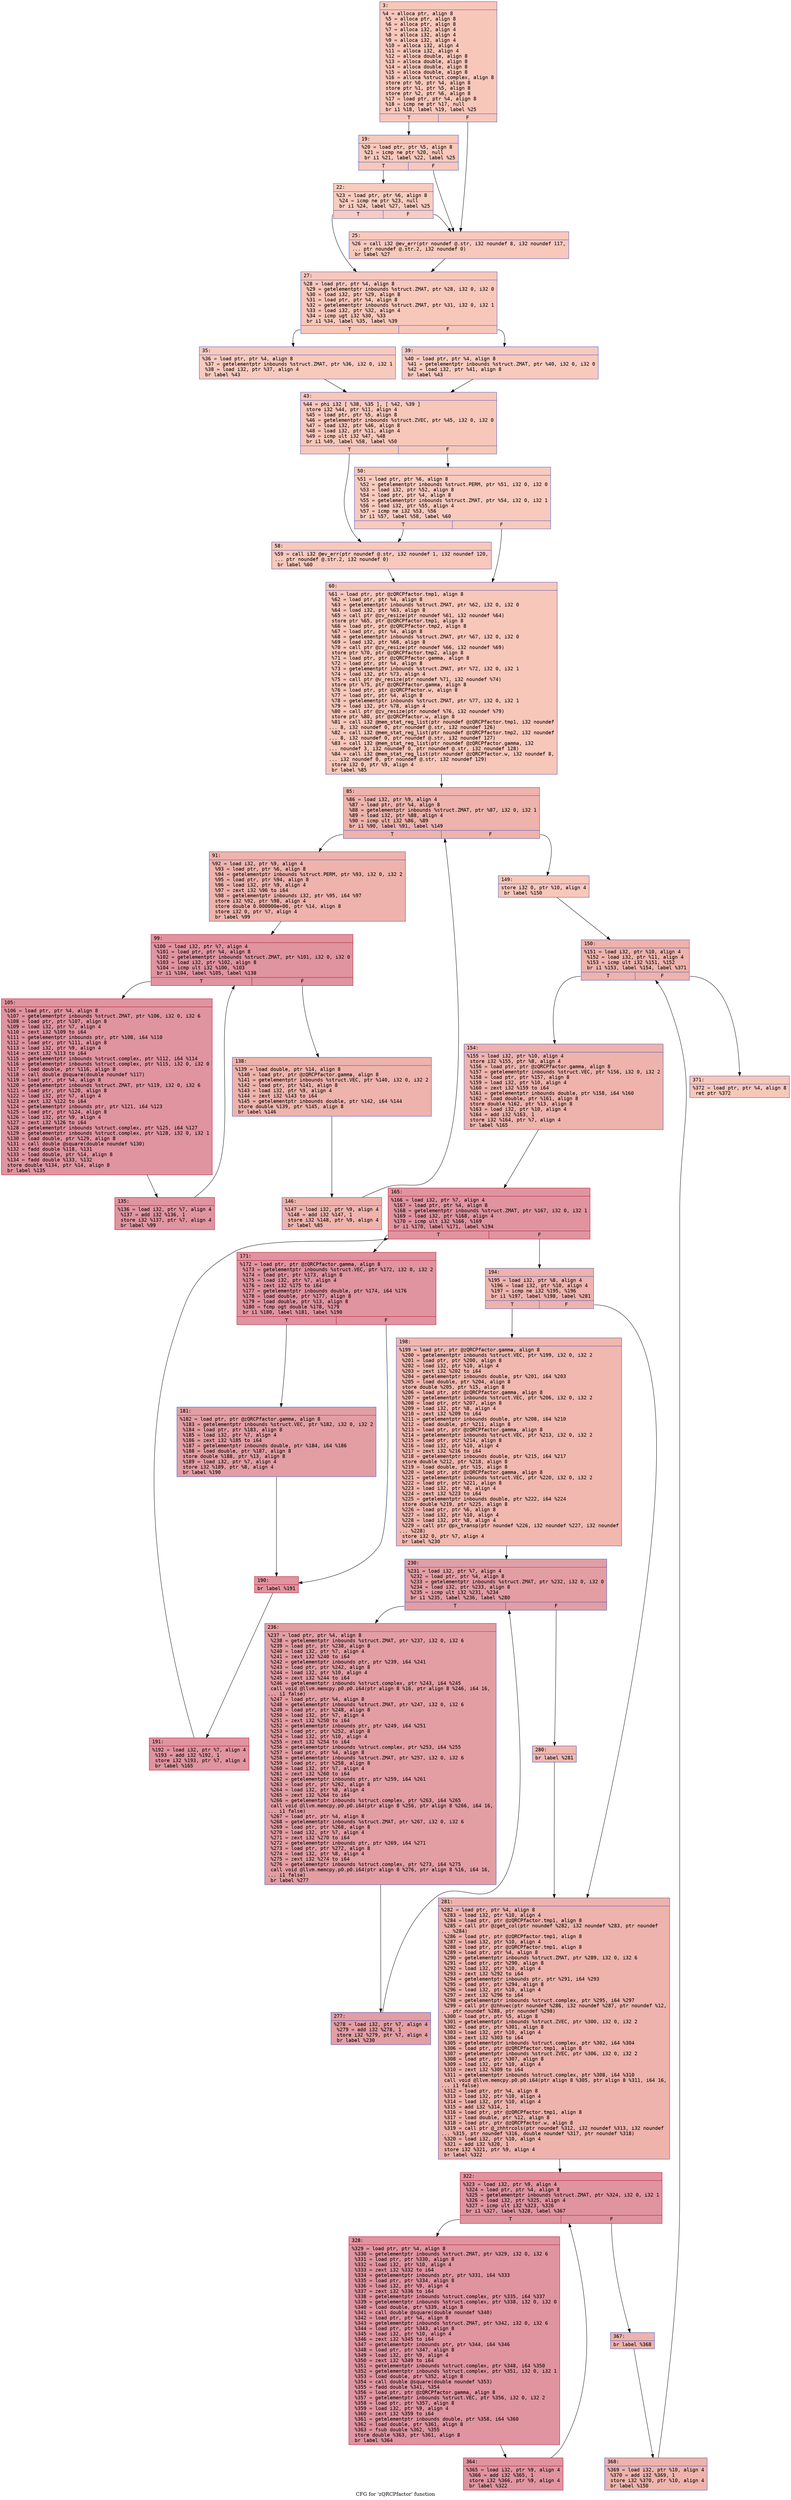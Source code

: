 digraph "CFG for 'zQRCPfactor' function" {
	label="CFG for 'zQRCPfactor' function";

	Node0x6000022767b0 [shape=record,color="#3d50c3ff", style=filled, fillcolor="#ec7f6370" fontname="Courier",label="{3:\l|  %4 = alloca ptr, align 8\l  %5 = alloca ptr, align 8\l  %6 = alloca ptr, align 8\l  %7 = alloca i32, align 4\l  %8 = alloca i32, align 4\l  %9 = alloca i32, align 4\l  %10 = alloca i32, align 4\l  %11 = alloca i32, align 4\l  %12 = alloca double, align 8\l  %13 = alloca double, align 8\l  %14 = alloca double, align 8\l  %15 = alloca double, align 8\l  %16 = alloca %struct.complex, align 8\l  store ptr %0, ptr %4, align 8\l  store ptr %1, ptr %5, align 8\l  store ptr %2, ptr %6, align 8\l  %17 = load ptr, ptr %4, align 8\l  %18 = icmp ne ptr %17, null\l  br i1 %18, label %19, label %25\l|{<s0>T|<s1>F}}"];
	Node0x6000022767b0:s0 -> Node0x600002276800[tooltip="3 -> 19\nProbability 62.50%" ];
	Node0x6000022767b0:s1 -> Node0x6000022768a0[tooltip="3 -> 25\nProbability 37.50%" ];
	Node0x600002276800 [shape=record,color="#3d50c3ff", style=filled, fillcolor="#ed836670" fontname="Courier",label="{19:\l|  %20 = load ptr, ptr %5, align 8\l  %21 = icmp ne ptr %20, null\l  br i1 %21, label %22, label %25\l|{<s0>T|<s1>F}}"];
	Node0x600002276800:s0 -> Node0x600002276850[tooltip="19 -> 22\nProbability 62.50%" ];
	Node0x600002276800:s1 -> Node0x6000022768a0[tooltip="19 -> 25\nProbability 37.50%" ];
	Node0x600002276850 [shape=record,color="#3d50c3ff", style=filled, fillcolor="#f08b6e70" fontname="Courier",label="{22:\l|  %23 = load ptr, ptr %6, align 8\l  %24 = icmp ne ptr %23, null\l  br i1 %24, label %27, label %25\l|{<s0>T|<s1>F}}"];
	Node0x600002276850:s0 -> Node0x6000022768f0[tooltip="22 -> 27\nProbability 62.50%" ];
	Node0x600002276850:s1 -> Node0x6000022768a0[tooltip="22 -> 25\nProbability 37.50%" ];
	Node0x6000022768a0 [shape=record,color="#3d50c3ff", style=filled, fillcolor="#ed836670" fontname="Courier",label="{25:\l|  %26 = call i32 @ev_err(ptr noundef @.str, i32 noundef 8, i32 noundef 117,\l... ptr noundef @.str.2, i32 noundef 0)\l  br label %27\l}"];
	Node0x6000022768a0 -> Node0x6000022768f0[tooltip="25 -> 27\nProbability 100.00%" ];
	Node0x6000022768f0 [shape=record,color="#3d50c3ff", style=filled, fillcolor="#ec7f6370" fontname="Courier",label="{27:\l|  %28 = load ptr, ptr %4, align 8\l  %29 = getelementptr inbounds %struct.ZMAT, ptr %28, i32 0, i32 0\l  %30 = load i32, ptr %29, align 8\l  %31 = load ptr, ptr %4, align 8\l  %32 = getelementptr inbounds %struct.ZMAT, ptr %31, i32 0, i32 1\l  %33 = load i32, ptr %32, align 4\l  %34 = icmp ugt i32 %30, %33\l  br i1 %34, label %35, label %39\l|{<s0>T|<s1>F}}"];
	Node0x6000022768f0:s0 -> Node0x600002276940[tooltip="27 -> 35\nProbability 50.00%" ];
	Node0x6000022768f0:s1 -> Node0x600002276990[tooltip="27 -> 39\nProbability 50.00%" ];
	Node0x600002276940 [shape=record,color="#3d50c3ff", style=filled, fillcolor="#ef886b70" fontname="Courier",label="{35:\l|  %36 = load ptr, ptr %4, align 8\l  %37 = getelementptr inbounds %struct.ZMAT, ptr %36, i32 0, i32 1\l  %38 = load i32, ptr %37, align 4\l  br label %43\l}"];
	Node0x600002276940 -> Node0x6000022769e0[tooltip="35 -> 43\nProbability 100.00%" ];
	Node0x600002276990 [shape=record,color="#3d50c3ff", style=filled, fillcolor="#ef886b70" fontname="Courier",label="{39:\l|  %40 = load ptr, ptr %4, align 8\l  %41 = getelementptr inbounds %struct.ZMAT, ptr %40, i32 0, i32 0\l  %42 = load i32, ptr %41, align 8\l  br label %43\l}"];
	Node0x600002276990 -> Node0x6000022769e0[tooltip="39 -> 43\nProbability 100.00%" ];
	Node0x6000022769e0 [shape=record,color="#3d50c3ff", style=filled, fillcolor="#ec7f6370" fontname="Courier",label="{43:\l|  %44 = phi i32 [ %38, %35 ], [ %42, %39 ]\l  store i32 %44, ptr %11, align 4\l  %45 = load ptr, ptr %5, align 8\l  %46 = getelementptr inbounds %struct.ZVEC, ptr %45, i32 0, i32 0\l  %47 = load i32, ptr %46, align 8\l  %48 = load i32, ptr %11, align 4\l  %49 = icmp ult i32 %47, %48\l  br i1 %49, label %58, label %50\l|{<s0>T|<s1>F}}"];
	Node0x6000022769e0:s0 -> Node0x600002276a80[tooltip="43 -> 58\nProbability 50.00%" ];
	Node0x6000022769e0:s1 -> Node0x600002276a30[tooltip="43 -> 50\nProbability 50.00%" ];
	Node0x600002276a30 [shape=record,color="#3d50c3ff", style=filled, fillcolor="#ef886b70" fontname="Courier",label="{50:\l|  %51 = load ptr, ptr %6, align 8\l  %52 = getelementptr inbounds %struct.PERM, ptr %51, i32 0, i32 0\l  %53 = load i32, ptr %52, align 8\l  %54 = load ptr, ptr %4, align 8\l  %55 = getelementptr inbounds %struct.ZMAT, ptr %54, i32 0, i32 1\l  %56 = load i32, ptr %55, align 4\l  %57 = icmp ne i32 %53, %56\l  br i1 %57, label %58, label %60\l|{<s0>T|<s1>F}}"];
	Node0x600002276a30:s0 -> Node0x600002276a80[tooltip="50 -> 58\nProbability 50.00%" ];
	Node0x600002276a30:s1 -> Node0x600002276ad0[tooltip="50 -> 60\nProbability 50.00%" ];
	Node0x600002276a80 [shape=record,color="#3d50c3ff", style=filled, fillcolor="#ed836670" fontname="Courier",label="{58:\l|  %59 = call i32 @ev_err(ptr noundef @.str, i32 noundef 1, i32 noundef 120,\l... ptr noundef @.str.2, i32 noundef 0)\l  br label %60\l}"];
	Node0x600002276a80 -> Node0x600002276ad0[tooltip="58 -> 60\nProbability 100.00%" ];
	Node0x600002276ad0 [shape=record,color="#3d50c3ff", style=filled, fillcolor="#ec7f6370" fontname="Courier",label="{60:\l|  %61 = load ptr, ptr @zQRCPfactor.tmp1, align 8\l  %62 = load ptr, ptr %4, align 8\l  %63 = getelementptr inbounds %struct.ZMAT, ptr %62, i32 0, i32 0\l  %64 = load i32, ptr %63, align 8\l  %65 = call ptr @zv_resize(ptr noundef %61, i32 noundef %64)\l  store ptr %65, ptr @zQRCPfactor.tmp1, align 8\l  %66 = load ptr, ptr @zQRCPfactor.tmp2, align 8\l  %67 = load ptr, ptr %4, align 8\l  %68 = getelementptr inbounds %struct.ZMAT, ptr %67, i32 0, i32 0\l  %69 = load i32, ptr %68, align 8\l  %70 = call ptr @zv_resize(ptr noundef %66, i32 noundef %69)\l  store ptr %70, ptr @zQRCPfactor.tmp2, align 8\l  %71 = load ptr, ptr @zQRCPfactor.gamma, align 8\l  %72 = load ptr, ptr %4, align 8\l  %73 = getelementptr inbounds %struct.ZMAT, ptr %72, i32 0, i32 1\l  %74 = load i32, ptr %73, align 4\l  %75 = call ptr @v_resize(ptr noundef %71, i32 noundef %74)\l  store ptr %75, ptr @zQRCPfactor.gamma, align 8\l  %76 = load ptr, ptr @zQRCPfactor.w, align 8\l  %77 = load ptr, ptr %4, align 8\l  %78 = getelementptr inbounds %struct.ZMAT, ptr %77, i32 0, i32 1\l  %79 = load i32, ptr %78, align 4\l  %80 = call ptr @zv_resize(ptr noundef %76, i32 noundef %79)\l  store ptr %80, ptr @zQRCPfactor.w, align 8\l  %81 = call i32 @mem_stat_reg_list(ptr noundef @zQRCPfactor.tmp1, i32 noundef\l... 8, i32 noundef 0, ptr noundef @.str, i32 noundef 126)\l  %82 = call i32 @mem_stat_reg_list(ptr noundef @zQRCPfactor.tmp2, i32 noundef\l... 8, i32 noundef 0, ptr noundef @.str, i32 noundef 127)\l  %83 = call i32 @mem_stat_reg_list(ptr noundef @zQRCPfactor.gamma, i32\l... noundef 3, i32 noundef 0, ptr noundef @.str, i32 noundef 128)\l  %84 = call i32 @mem_stat_reg_list(ptr noundef @zQRCPfactor.w, i32 noundef 8,\l... i32 noundef 0, ptr noundef @.str, i32 noundef 129)\l  store i32 0, ptr %9, align 4\l  br label %85\l}"];
	Node0x600002276ad0 -> Node0x600002276b20[tooltip="60 -> 85\nProbability 100.00%" ];
	Node0x600002276b20 [shape=record,color="#3d50c3ff", style=filled, fillcolor="#d6524470" fontname="Courier",label="{85:\l|  %86 = load i32, ptr %9, align 4\l  %87 = load ptr, ptr %4, align 8\l  %88 = getelementptr inbounds %struct.ZMAT, ptr %87, i32 0, i32 1\l  %89 = load i32, ptr %88, align 4\l  %90 = icmp ult i32 %86, %89\l  br i1 %90, label %91, label %149\l|{<s0>T|<s1>F}}"];
	Node0x600002276b20:s0 -> Node0x600002276b70[tooltip="85 -> 91\nProbability 96.88%" ];
	Node0x600002276b20:s1 -> Node0x600002276d50[tooltip="85 -> 149\nProbability 3.12%" ];
	Node0x600002276b70 [shape=record,color="#3d50c3ff", style=filled, fillcolor="#d6524470" fontname="Courier",label="{91:\l|  %92 = load i32, ptr %9, align 4\l  %93 = load ptr, ptr %6, align 8\l  %94 = getelementptr inbounds %struct.PERM, ptr %93, i32 0, i32 2\l  %95 = load ptr, ptr %94, align 8\l  %96 = load i32, ptr %9, align 4\l  %97 = zext i32 %96 to i64\l  %98 = getelementptr inbounds i32, ptr %95, i64 %97\l  store i32 %92, ptr %98, align 4\l  store double 0.000000e+00, ptr %14, align 8\l  store i32 0, ptr %7, align 4\l  br label %99\l}"];
	Node0x600002276b70 -> Node0x600002276bc0[tooltip="91 -> 99\nProbability 100.00%" ];
	Node0x600002276bc0 [shape=record,color="#b70d28ff", style=filled, fillcolor="#b70d2870" fontname="Courier",label="{99:\l|  %100 = load i32, ptr %7, align 4\l  %101 = load ptr, ptr %4, align 8\l  %102 = getelementptr inbounds %struct.ZMAT, ptr %101, i32 0, i32 0\l  %103 = load i32, ptr %102, align 8\l  %104 = icmp ult i32 %100, %103\l  br i1 %104, label %105, label %138\l|{<s0>T|<s1>F}}"];
	Node0x600002276bc0:s0 -> Node0x600002276c10[tooltip="99 -> 105\nProbability 96.88%" ];
	Node0x600002276bc0:s1 -> Node0x600002276cb0[tooltip="99 -> 138\nProbability 3.12%" ];
	Node0x600002276c10 [shape=record,color="#b70d28ff", style=filled, fillcolor="#b70d2870" fontname="Courier",label="{105:\l|  %106 = load ptr, ptr %4, align 8\l  %107 = getelementptr inbounds %struct.ZMAT, ptr %106, i32 0, i32 6\l  %108 = load ptr, ptr %107, align 8\l  %109 = load i32, ptr %7, align 4\l  %110 = zext i32 %109 to i64\l  %111 = getelementptr inbounds ptr, ptr %108, i64 %110\l  %112 = load ptr, ptr %111, align 8\l  %113 = load i32, ptr %9, align 4\l  %114 = zext i32 %113 to i64\l  %115 = getelementptr inbounds %struct.complex, ptr %112, i64 %114\l  %116 = getelementptr inbounds %struct.complex, ptr %115, i32 0, i32 0\l  %117 = load double, ptr %116, align 8\l  %118 = call double @square(double noundef %117)\l  %119 = load ptr, ptr %4, align 8\l  %120 = getelementptr inbounds %struct.ZMAT, ptr %119, i32 0, i32 6\l  %121 = load ptr, ptr %120, align 8\l  %122 = load i32, ptr %7, align 4\l  %123 = zext i32 %122 to i64\l  %124 = getelementptr inbounds ptr, ptr %121, i64 %123\l  %125 = load ptr, ptr %124, align 8\l  %126 = load i32, ptr %9, align 4\l  %127 = zext i32 %126 to i64\l  %128 = getelementptr inbounds %struct.complex, ptr %125, i64 %127\l  %129 = getelementptr inbounds %struct.complex, ptr %128, i32 0, i32 1\l  %130 = load double, ptr %129, align 8\l  %131 = call double @square(double noundef %130)\l  %132 = fadd double %118, %131\l  %133 = load double, ptr %14, align 8\l  %134 = fadd double %133, %132\l  store double %134, ptr %14, align 8\l  br label %135\l}"];
	Node0x600002276c10 -> Node0x600002276c60[tooltip="105 -> 135\nProbability 100.00%" ];
	Node0x600002276c60 [shape=record,color="#b70d28ff", style=filled, fillcolor="#b70d2870" fontname="Courier",label="{135:\l|  %136 = load i32, ptr %7, align 4\l  %137 = add i32 %136, 1\l  store i32 %137, ptr %7, align 4\l  br label %99\l}"];
	Node0x600002276c60 -> Node0x600002276bc0[tooltip="135 -> 99\nProbability 100.00%" ];
	Node0x600002276cb0 [shape=record,color="#3d50c3ff", style=filled, fillcolor="#d6524470" fontname="Courier",label="{138:\l|  %139 = load double, ptr %14, align 8\l  %140 = load ptr, ptr @zQRCPfactor.gamma, align 8\l  %141 = getelementptr inbounds %struct.VEC, ptr %140, i32 0, i32 2\l  %142 = load ptr, ptr %141, align 8\l  %143 = load i32, ptr %9, align 4\l  %144 = zext i32 %143 to i64\l  %145 = getelementptr inbounds double, ptr %142, i64 %144\l  store double %139, ptr %145, align 8\l  br label %146\l}"];
	Node0x600002276cb0 -> Node0x600002276d00[tooltip="138 -> 146\nProbability 100.00%" ];
	Node0x600002276d00 [shape=record,color="#3d50c3ff", style=filled, fillcolor="#d6524470" fontname="Courier",label="{146:\l|  %147 = load i32, ptr %9, align 4\l  %148 = add i32 %147, 1\l  store i32 %148, ptr %9, align 4\l  br label %85\l}"];
	Node0x600002276d00 -> Node0x600002276b20[tooltip="146 -> 85\nProbability 100.00%" ];
	Node0x600002276d50 [shape=record,color="#3d50c3ff", style=filled, fillcolor="#ec7f6370" fontname="Courier",label="{149:\l|  store i32 0, ptr %10, align 4\l  br label %150\l}"];
	Node0x600002276d50 -> Node0x600002276da0[tooltip="149 -> 150\nProbability 100.00%" ];
	Node0x600002276da0 [shape=record,color="#3d50c3ff", style=filled, fillcolor="#d6524470" fontname="Courier",label="{150:\l|  %151 = load i32, ptr %10, align 4\l  %152 = load i32, ptr %11, align 4\l  %153 = icmp ult i32 %151, %152\l  br i1 %153, label %154, label %371\l|{<s0>T|<s1>F}}"];
	Node0x600002276da0:s0 -> Node0x600002276df0[tooltip="150 -> 154\nProbability 96.88%" ];
	Node0x600002276da0:s1 -> Node0x600002277390[tooltip="150 -> 371\nProbability 3.12%" ];
	Node0x600002276df0 [shape=record,color="#3d50c3ff", style=filled, fillcolor="#d6524470" fontname="Courier",label="{154:\l|  %155 = load i32, ptr %10, align 4\l  store i32 %155, ptr %8, align 4\l  %156 = load ptr, ptr @zQRCPfactor.gamma, align 8\l  %157 = getelementptr inbounds %struct.VEC, ptr %156, i32 0, i32 2\l  %158 = load ptr, ptr %157, align 8\l  %159 = load i32, ptr %10, align 4\l  %160 = zext i32 %159 to i64\l  %161 = getelementptr inbounds double, ptr %158, i64 %160\l  %162 = load double, ptr %161, align 8\l  store double %162, ptr %13, align 8\l  %163 = load i32, ptr %10, align 4\l  %164 = add i32 %163, 1\l  store i32 %164, ptr %7, align 4\l  br label %165\l}"];
	Node0x600002276df0 -> Node0x600002276e40[tooltip="154 -> 165\nProbability 100.00%" ];
	Node0x600002276e40 [shape=record,color="#b70d28ff", style=filled, fillcolor="#b70d2870" fontname="Courier",label="{165:\l|  %166 = load i32, ptr %7, align 4\l  %167 = load ptr, ptr %4, align 8\l  %168 = getelementptr inbounds %struct.ZMAT, ptr %167, i32 0, i32 1\l  %169 = load i32, ptr %168, align 4\l  %170 = icmp ult i32 %166, %169\l  br i1 %170, label %171, label %194\l|{<s0>T|<s1>F}}"];
	Node0x600002276e40:s0 -> Node0x600002276e90[tooltip="165 -> 171\nProbability 96.88%" ];
	Node0x600002276e40:s1 -> Node0x600002276fd0[tooltip="165 -> 194\nProbability 3.12%" ];
	Node0x600002276e90 [shape=record,color="#b70d28ff", style=filled, fillcolor="#b70d2870" fontname="Courier",label="{171:\l|  %172 = load ptr, ptr @zQRCPfactor.gamma, align 8\l  %173 = getelementptr inbounds %struct.VEC, ptr %172, i32 0, i32 2\l  %174 = load ptr, ptr %173, align 8\l  %175 = load i32, ptr %7, align 4\l  %176 = zext i32 %175 to i64\l  %177 = getelementptr inbounds double, ptr %174, i64 %176\l  %178 = load double, ptr %177, align 8\l  %179 = load double, ptr %13, align 8\l  %180 = fcmp ogt double %178, %179\l  br i1 %180, label %181, label %190\l|{<s0>T|<s1>F}}"];
	Node0x600002276e90:s0 -> Node0x600002276ee0[tooltip="171 -> 181\nProbability 50.00%" ];
	Node0x600002276e90:s1 -> Node0x600002276f30[tooltip="171 -> 190\nProbability 50.00%" ];
	Node0x600002276ee0 [shape=record,color="#3d50c3ff", style=filled, fillcolor="#be242e70" fontname="Courier",label="{181:\l|  %182 = load ptr, ptr @zQRCPfactor.gamma, align 8\l  %183 = getelementptr inbounds %struct.VEC, ptr %182, i32 0, i32 2\l  %184 = load ptr, ptr %183, align 8\l  %185 = load i32, ptr %7, align 4\l  %186 = zext i32 %185 to i64\l  %187 = getelementptr inbounds double, ptr %184, i64 %186\l  %188 = load double, ptr %187, align 8\l  store double %188, ptr %13, align 8\l  %189 = load i32, ptr %7, align 4\l  store i32 %189, ptr %8, align 4\l  br label %190\l}"];
	Node0x600002276ee0 -> Node0x600002276f30[tooltip="181 -> 190\nProbability 100.00%" ];
	Node0x600002276f30 [shape=record,color="#b70d28ff", style=filled, fillcolor="#b70d2870" fontname="Courier",label="{190:\l|  br label %191\l}"];
	Node0x600002276f30 -> Node0x600002276f80[tooltip="190 -> 191\nProbability 100.00%" ];
	Node0x600002276f80 [shape=record,color="#b70d28ff", style=filled, fillcolor="#b70d2870" fontname="Courier",label="{191:\l|  %192 = load i32, ptr %7, align 4\l  %193 = add i32 %192, 1\l  store i32 %193, ptr %7, align 4\l  br label %165\l}"];
	Node0x600002276f80 -> Node0x600002276e40[tooltip="191 -> 165\nProbability 100.00%" ];
	Node0x600002276fd0 [shape=record,color="#3d50c3ff", style=filled, fillcolor="#d6524470" fontname="Courier",label="{194:\l|  %195 = load i32, ptr %8, align 4\l  %196 = load i32, ptr %10, align 4\l  %197 = icmp ne i32 %195, %196\l  br i1 %197, label %198, label %281\l|{<s0>T|<s1>F}}"];
	Node0x600002276fd0:s0 -> Node0x600002277020[tooltip="194 -> 198\nProbability 50.00%" ];
	Node0x600002276fd0:s1 -> Node0x6000022771b0[tooltip="194 -> 281\nProbability 50.00%" ];
	Node0x600002277020 [shape=record,color="#3d50c3ff", style=filled, fillcolor="#dc5d4a70" fontname="Courier",label="{198:\l|  %199 = load ptr, ptr @zQRCPfactor.gamma, align 8\l  %200 = getelementptr inbounds %struct.VEC, ptr %199, i32 0, i32 2\l  %201 = load ptr, ptr %200, align 8\l  %202 = load i32, ptr %10, align 4\l  %203 = zext i32 %202 to i64\l  %204 = getelementptr inbounds double, ptr %201, i64 %203\l  %205 = load double, ptr %204, align 8\l  store double %205, ptr %15, align 8\l  %206 = load ptr, ptr @zQRCPfactor.gamma, align 8\l  %207 = getelementptr inbounds %struct.VEC, ptr %206, i32 0, i32 2\l  %208 = load ptr, ptr %207, align 8\l  %209 = load i32, ptr %8, align 4\l  %210 = zext i32 %209 to i64\l  %211 = getelementptr inbounds double, ptr %208, i64 %210\l  %212 = load double, ptr %211, align 8\l  %213 = load ptr, ptr @zQRCPfactor.gamma, align 8\l  %214 = getelementptr inbounds %struct.VEC, ptr %213, i32 0, i32 2\l  %215 = load ptr, ptr %214, align 8\l  %216 = load i32, ptr %10, align 4\l  %217 = zext i32 %216 to i64\l  %218 = getelementptr inbounds double, ptr %215, i64 %217\l  store double %212, ptr %218, align 8\l  %219 = load double, ptr %15, align 8\l  %220 = load ptr, ptr @zQRCPfactor.gamma, align 8\l  %221 = getelementptr inbounds %struct.VEC, ptr %220, i32 0, i32 2\l  %222 = load ptr, ptr %221, align 8\l  %223 = load i32, ptr %8, align 4\l  %224 = zext i32 %223 to i64\l  %225 = getelementptr inbounds double, ptr %222, i64 %224\l  store double %219, ptr %225, align 8\l  %226 = load ptr, ptr %6, align 8\l  %227 = load i32, ptr %10, align 4\l  %228 = load i32, ptr %8, align 4\l  %229 = call ptr @px_transp(ptr noundef %226, i32 noundef %227, i32 noundef\l... %228)\l  store i32 0, ptr %7, align 4\l  br label %230\l}"];
	Node0x600002277020 -> Node0x600002277070[tooltip="198 -> 230\nProbability 100.00%" ];
	Node0x600002277070 [shape=record,color="#3d50c3ff", style=filled, fillcolor="#be242e70" fontname="Courier",label="{230:\l|  %231 = load i32, ptr %7, align 4\l  %232 = load ptr, ptr %4, align 8\l  %233 = getelementptr inbounds %struct.ZMAT, ptr %232, i32 0, i32 0\l  %234 = load i32, ptr %233, align 8\l  %235 = icmp ult i32 %231, %234\l  br i1 %235, label %236, label %280\l|{<s0>T|<s1>F}}"];
	Node0x600002277070:s0 -> Node0x6000022770c0[tooltip="230 -> 236\nProbability 96.88%" ];
	Node0x600002277070:s1 -> Node0x600002277160[tooltip="230 -> 280\nProbability 3.12%" ];
	Node0x6000022770c0 [shape=record,color="#3d50c3ff", style=filled, fillcolor="#be242e70" fontname="Courier",label="{236:\l|  %237 = load ptr, ptr %4, align 8\l  %238 = getelementptr inbounds %struct.ZMAT, ptr %237, i32 0, i32 6\l  %239 = load ptr, ptr %238, align 8\l  %240 = load i32, ptr %7, align 4\l  %241 = zext i32 %240 to i64\l  %242 = getelementptr inbounds ptr, ptr %239, i64 %241\l  %243 = load ptr, ptr %242, align 8\l  %244 = load i32, ptr %10, align 4\l  %245 = zext i32 %244 to i64\l  %246 = getelementptr inbounds %struct.complex, ptr %243, i64 %245\l  call void @llvm.memcpy.p0.p0.i64(ptr align 8 %16, ptr align 8 %246, i64 16,\l... i1 false)\l  %247 = load ptr, ptr %4, align 8\l  %248 = getelementptr inbounds %struct.ZMAT, ptr %247, i32 0, i32 6\l  %249 = load ptr, ptr %248, align 8\l  %250 = load i32, ptr %7, align 4\l  %251 = zext i32 %250 to i64\l  %252 = getelementptr inbounds ptr, ptr %249, i64 %251\l  %253 = load ptr, ptr %252, align 8\l  %254 = load i32, ptr %10, align 4\l  %255 = zext i32 %254 to i64\l  %256 = getelementptr inbounds %struct.complex, ptr %253, i64 %255\l  %257 = load ptr, ptr %4, align 8\l  %258 = getelementptr inbounds %struct.ZMAT, ptr %257, i32 0, i32 6\l  %259 = load ptr, ptr %258, align 8\l  %260 = load i32, ptr %7, align 4\l  %261 = zext i32 %260 to i64\l  %262 = getelementptr inbounds ptr, ptr %259, i64 %261\l  %263 = load ptr, ptr %262, align 8\l  %264 = load i32, ptr %8, align 4\l  %265 = zext i32 %264 to i64\l  %266 = getelementptr inbounds %struct.complex, ptr %263, i64 %265\l  call void @llvm.memcpy.p0.p0.i64(ptr align 8 %256, ptr align 8 %266, i64 16,\l... i1 false)\l  %267 = load ptr, ptr %4, align 8\l  %268 = getelementptr inbounds %struct.ZMAT, ptr %267, i32 0, i32 6\l  %269 = load ptr, ptr %268, align 8\l  %270 = load i32, ptr %7, align 4\l  %271 = zext i32 %270 to i64\l  %272 = getelementptr inbounds ptr, ptr %269, i64 %271\l  %273 = load ptr, ptr %272, align 8\l  %274 = load i32, ptr %8, align 4\l  %275 = zext i32 %274 to i64\l  %276 = getelementptr inbounds %struct.complex, ptr %273, i64 %275\l  call void @llvm.memcpy.p0.p0.i64(ptr align 8 %276, ptr align 8 %16, i64 16,\l... i1 false)\l  br label %277\l}"];
	Node0x6000022770c0 -> Node0x600002277110[tooltip="236 -> 277\nProbability 100.00%" ];
	Node0x600002277110 [shape=record,color="#3d50c3ff", style=filled, fillcolor="#be242e70" fontname="Courier",label="{277:\l|  %278 = load i32, ptr %7, align 4\l  %279 = add i32 %278, 1\l  store i32 %279, ptr %7, align 4\l  br label %230\l}"];
	Node0x600002277110 -> Node0x600002277070[tooltip="277 -> 230\nProbability 100.00%" ];
	Node0x600002277160 [shape=record,color="#3d50c3ff", style=filled, fillcolor="#dc5d4a70" fontname="Courier",label="{280:\l|  br label %281\l}"];
	Node0x600002277160 -> Node0x6000022771b0[tooltip="280 -> 281\nProbability 100.00%" ];
	Node0x6000022771b0 [shape=record,color="#3d50c3ff", style=filled, fillcolor="#d6524470" fontname="Courier",label="{281:\l|  %282 = load ptr, ptr %4, align 8\l  %283 = load i32, ptr %10, align 4\l  %284 = load ptr, ptr @zQRCPfactor.tmp1, align 8\l  %285 = call ptr @zget_col(ptr noundef %282, i32 noundef %283, ptr noundef\l... %284)\l  %286 = load ptr, ptr @zQRCPfactor.tmp1, align 8\l  %287 = load i32, ptr %10, align 4\l  %288 = load ptr, ptr @zQRCPfactor.tmp1, align 8\l  %289 = load ptr, ptr %4, align 8\l  %290 = getelementptr inbounds %struct.ZMAT, ptr %289, i32 0, i32 6\l  %291 = load ptr, ptr %290, align 8\l  %292 = load i32, ptr %10, align 4\l  %293 = zext i32 %292 to i64\l  %294 = getelementptr inbounds ptr, ptr %291, i64 %293\l  %295 = load ptr, ptr %294, align 8\l  %296 = load i32, ptr %10, align 4\l  %297 = zext i32 %296 to i64\l  %298 = getelementptr inbounds %struct.complex, ptr %295, i64 %297\l  %299 = call ptr @zhhvec(ptr noundef %286, i32 noundef %287, ptr noundef %12,\l... ptr noundef %288, ptr noundef %298)\l  %300 = load ptr, ptr %5, align 8\l  %301 = getelementptr inbounds %struct.ZVEC, ptr %300, i32 0, i32 2\l  %302 = load ptr, ptr %301, align 8\l  %303 = load i32, ptr %10, align 4\l  %304 = zext i32 %303 to i64\l  %305 = getelementptr inbounds %struct.complex, ptr %302, i64 %304\l  %306 = load ptr, ptr @zQRCPfactor.tmp1, align 8\l  %307 = getelementptr inbounds %struct.ZVEC, ptr %306, i32 0, i32 2\l  %308 = load ptr, ptr %307, align 8\l  %309 = load i32, ptr %10, align 4\l  %310 = zext i32 %309 to i64\l  %311 = getelementptr inbounds %struct.complex, ptr %308, i64 %310\l  call void @llvm.memcpy.p0.p0.i64(ptr align 8 %305, ptr align 8 %311, i64 16,\l... i1 false)\l  %312 = load ptr, ptr %4, align 8\l  %313 = load i32, ptr %10, align 4\l  %314 = load i32, ptr %10, align 4\l  %315 = add i32 %314, 1\l  %316 = load ptr, ptr @zQRCPfactor.tmp1, align 8\l  %317 = load double, ptr %12, align 8\l  %318 = load ptr, ptr @zQRCPfactor.w, align 8\l  %319 = call ptr @_zhhtrcols(ptr noundef %312, i32 noundef %313, i32 noundef\l... %315, ptr noundef %316, double noundef %317, ptr noundef %318)\l  %320 = load i32, ptr %10, align 4\l  %321 = add i32 %320, 1\l  store i32 %321, ptr %9, align 4\l  br label %322\l}"];
	Node0x6000022771b0 -> Node0x600002277200[tooltip="281 -> 322\nProbability 100.00%" ];
	Node0x600002277200 [shape=record,color="#b70d28ff", style=filled, fillcolor="#b70d2870" fontname="Courier",label="{322:\l|  %323 = load i32, ptr %9, align 4\l  %324 = load ptr, ptr %4, align 8\l  %325 = getelementptr inbounds %struct.ZMAT, ptr %324, i32 0, i32 1\l  %326 = load i32, ptr %325, align 4\l  %327 = icmp ult i32 %323, %326\l  br i1 %327, label %328, label %367\l|{<s0>T|<s1>F}}"];
	Node0x600002277200:s0 -> Node0x600002277250[tooltip="322 -> 328\nProbability 96.88%" ];
	Node0x600002277200:s1 -> Node0x6000022772f0[tooltip="322 -> 367\nProbability 3.12%" ];
	Node0x600002277250 [shape=record,color="#b70d28ff", style=filled, fillcolor="#b70d2870" fontname="Courier",label="{328:\l|  %329 = load ptr, ptr %4, align 8\l  %330 = getelementptr inbounds %struct.ZMAT, ptr %329, i32 0, i32 6\l  %331 = load ptr, ptr %330, align 8\l  %332 = load i32, ptr %10, align 4\l  %333 = zext i32 %332 to i64\l  %334 = getelementptr inbounds ptr, ptr %331, i64 %333\l  %335 = load ptr, ptr %334, align 8\l  %336 = load i32, ptr %9, align 4\l  %337 = zext i32 %336 to i64\l  %338 = getelementptr inbounds %struct.complex, ptr %335, i64 %337\l  %339 = getelementptr inbounds %struct.complex, ptr %338, i32 0, i32 0\l  %340 = load double, ptr %339, align 8\l  %341 = call double @square(double noundef %340)\l  %342 = load ptr, ptr %4, align 8\l  %343 = getelementptr inbounds %struct.ZMAT, ptr %342, i32 0, i32 6\l  %344 = load ptr, ptr %343, align 8\l  %345 = load i32, ptr %10, align 4\l  %346 = zext i32 %345 to i64\l  %347 = getelementptr inbounds ptr, ptr %344, i64 %346\l  %348 = load ptr, ptr %347, align 8\l  %349 = load i32, ptr %9, align 4\l  %350 = zext i32 %349 to i64\l  %351 = getelementptr inbounds %struct.complex, ptr %348, i64 %350\l  %352 = getelementptr inbounds %struct.complex, ptr %351, i32 0, i32 1\l  %353 = load double, ptr %352, align 8\l  %354 = call double @square(double noundef %353)\l  %355 = fadd double %341, %354\l  %356 = load ptr, ptr @zQRCPfactor.gamma, align 8\l  %357 = getelementptr inbounds %struct.VEC, ptr %356, i32 0, i32 2\l  %358 = load ptr, ptr %357, align 8\l  %359 = load i32, ptr %9, align 4\l  %360 = zext i32 %359 to i64\l  %361 = getelementptr inbounds double, ptr %358, i64 %360\l  %362 = load double, ptr %361, align 8\l  %363 = fsub double %362, %355\l  store double %363, ptr %361, align 8\l  br label %364\l}"];
	Node0x600002277250 -> Node0x6000022772a0[tooltip="328 -> 364\nProbability 100.00%" ];
	Node0x6000022772a0 [shape=record,color="#b70d28ff", style=filled, fillcolor="#b70d2870" fontname="Courier",label="{364:\l|  %365 = load i32, ptr %9, align 4\l  %366 = add i32 %365, 1\l  store i32 %366, ptr %9, align 4\l  br label %322\l}"];
	Node0x6000022772a0 -> Node0x600002277200[tooltip="364 -> 322\nProbability 100.00%" ];
	Node0x6000022772f0 [shape=record,color="#3d50c3ff", style=filled, fillcolor="#d6524470" fontname="Courier",label="{367:\l|  br label %368\l}"];
	Node0x6000022772f0 -> Node0x600002277340[tooltip="367 -> 368\nProbability 100.00%" ];
	Node0x600002277340 [shape=record,color="#3d50c3ff", style=filled, fillcolor="#d6524470" fontname="Courier",label="{368:\l|  %369 = load i32, ptr %10, align 4\l  %370 = add i32 %369, 1\l  store i32 %370, ptr %10, align 4\l  br label %150\l}"];
	Node0x600002277340 -> Node0x600002276da0[tooltip="368 -> 150\nProbability 100.00%" ];
	Node0x600002277390 [shape=record,color="#3d50c3ff", style=filled, fillcolor="#ec7f6370" fontname="Courier",label="{371:\l|  %372 = load ptr, ptr %4, align 8\l  ret ptr %372\l}"];
}
